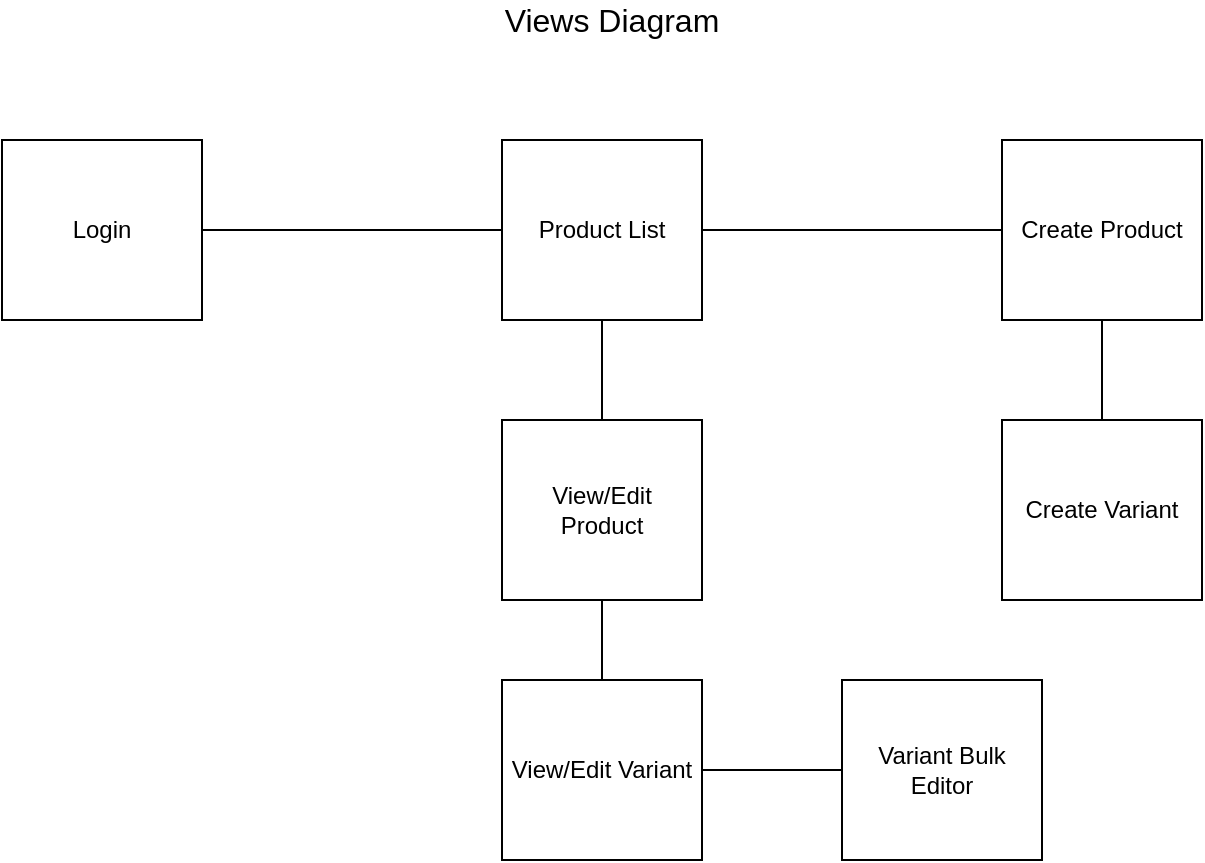 <mxfile version="15.0.2" type="github">
  <diagram id="hE2YBDvgGHqyTkKCP46g" name="Page-1">
    <mxGraphModel dx="1756" dy="937" grid="1" gridSize="10" guides="1" tooltips="1" connect="1" arrows="1" fold="1" page="1" pageScale="1" pageWidth="850" pageHeight="1100" math="0" shadow="0">
      <root>
        <mxCell id="0" />
        <mxCell id="1" parent="0" />
        <mxCell id="vJXU5ccwv93jfNA9Mbtt-1" value="&lt;font style=&quot;font-size: 16px&quot;&gt;Views Diagram&lt;/font&gt;" style="text;html=1;strokeColor=none;fillColor=none;align=center;verticalAlign=middle;whiteSpace=wrap;rounded=0;" vertex="1" parent="1">
          <mxGeometry x="200" y="20" width="430" height="20" as="geometry" />
        </mxCell>
        <mxCell id="vJXU5ccwv93jfNA9Mbtt-8" value="Login" style="whiteSpace=wrap;html=1;align=center;" vertex="1" parent="1">
          <mxGeometry x="110" y="90" width="100" height="90" as="geometry" />
        </mxCell>
        <mxCell id="vJXU5ccwv93jfNA9Mbtt-9" value="Product List" style="whiteSpace=wrap;html=1;align=center;" vertex="1" parent="1">
          <mxGeometry x="360" y="90" width="100" height="90" as="geometry" />
        </mxCell>
        <mxCell id="vJXU5ccwv93jfNA9Mbtt-11" value="Create Product" style="whiteSpace=wrap;html=1;align=center;" vertex="1" parent="1">
          <mxGeometry x="610" y="90" width="100" height="90" as="geometry" />
        </mxCell>
        <mxCell id="vJXU5ccwv93jfNA9Mbtt-12" value="Create Variant" style="whiteSpace=wrap;html=1;align=center;" vertex="1" parent="1">
          <mxGeometry x="610" y="230" width="100" height="90" as="geometry" />
        </mxCell>
        <mxCell id="vJXU5ccwv93jfNA9Mbtt-13" value="View/Edit&lt;br&gt;Product" style="whiteSpace=wrap;html=1;align=center;" vertex="1" parent="1">
          <mxGeometry x="360" y="230" width="100" height="90" as="geometry" />
        </mxCell>
        <mxCell id="vJXU5ccwv93jfNA9Mbtt-14" value="View/Edit Variant" style="whiteSpace=wrap;html=1;align=center;" vertex="1" parent="1">
          <mxGeometry x="360" y="360" width="100" height="90" as="geometry" />
        </mxCell>
        <mxCell id="vJXU5ccwv93jfNA9Mbtt-15" value="Variant Bulk Editor" style="whiteSpace=wrap;html=1;align=center;" vertex="1" parent="1">
          <mxGeometry x="530" y="360" width="100" height="90" as="geometry" />
        </mxCell>
        <mxCell id="vJXU5ccwv93jfNA9Mbtt-16" value="" style="endArrow=none;html=1;entryX=0;entryY=0.5;entryDx=0;entryDy=0;exitX=1;exitY=0.5;exitDx=0;exitDy=0;" edge="1" parent="1" source="vJXU5ccwv93jfNA9Mbtt-8" target="vJXU5ccwv93jfNA9Mbtt-9">
          <mxGeometry width="50" height="50" relative="1" as="geometry">
            <mxPoint x="250" y="160" as="sourcePoint" />
            <mxPoint x="300" y="110" as="targetPoint" />
          </mxGeometry>
        </mxCell>
        <mxCell id="vJXU5ccwv93jfNA9Mbtt-18" value="" style="endArrow=none;html=1;entryX=0.5;entryY=1;entryDx=0;entryDy=0;" edge="1" parent="1" source="vJXU5ccwv93jfNA9Mbtt-14" target="vJXU5ccwv93jfNA9Mbtt-13">
          <mxGeometry width="50" height="50" relative="1" as="geometry">
            <mxPoint x="80" y="390" as="sourcePoint" />
            <mxPoint x="150" y="330" as="targetPoint" />
          </mxGeometry>
        </mxCell>
        <mxCell id="vJXU5ccwv93jfNA9Mbtt-19" value="" style="endArrow=none;html=1;entryX=0.5;entryY=1;entryDx=0;entryDy=0;exitX=0.5;exitY=0;exitDx=0;exitDy=0;" edge="1" parent="1" source="vJXU5ccwv93jfNA9Mbtt-13" target="vJXU5ccwv93jfNA9Mbtt-9">
          <mxGeometry width="50" height="50" relative="1" as="geometry">
            <mxPoint x="260" y="250" as="sourcePoint" />
            <mxPoint x="330" y="190" as="targetPoint" />
          </mxGeometry>
        </mxCell>
        <mxCell id="vJXU5ccwv93jfNA9Mbtt-20" value="" style="endArrow=none;html=1;entryX=0;entryY=0.5;entryDx=0;entryDy=0;exitX=1;exitY=0.5;exitDx=0;exitDy=0;" edge="1" parent="1" source="vJXU5ccwv93jfNA9Mbtt-9" target="vJXU5ccwv93jfNA9Mbtt-11">
          <mxGeometry width="50" height="50" relative="1" as="geometry">
            <mxPoint x="490" y="170" as="sourcePoint" />
            <mxPoint x="560" y="110" as="targetPoint" />
          </mxGeometry>
        </mxCell>
        <mxCell id="vJXU5ccwv93jfNA9Mbtt-22" value="" style="endArrow=none;html=1;exitX=1;exitY=0.5;exitDx=0;exitDy=0;entryX=0;entryY=0.5;entryDx=0;entryDy=0;" edge="1" parent="1" source="vJXU5ccwv93jfNA9Mbtt-14" target="vJXU5ccwv93jfNA9Mbtt-15">
          <mxGeometry width="50" height="50" relative="1" as="geometry">
            <mxPoint x="470" y="460" as="sourcePoint" />
            <mxPoint x="540" y="400" as="targetPoint" />
          </mxGeometry>
        </mxCell>
        <mxCell id="vJXU5ccwv93jfNA9Mbtt-23" value="" style="endArrow=none;html=1;exitX=0.5;exitY=0;exitDx=0;exitDy=0;" edge="1" parent="1" source="vJXU5ccwv93jfNA9Mbtt-12">
          <mxGeometry width="50" height="50" relative="1" as="geometry">
            <mxPoint x="660" y="220" as="sourcePoint" />
            <mxPoint x="660" y="180" as="targetPoint" />
          </mxGeometry>
        </mxCell>
      </root>
    </mxGraphModel>
  </diagram>
</mxfile>

